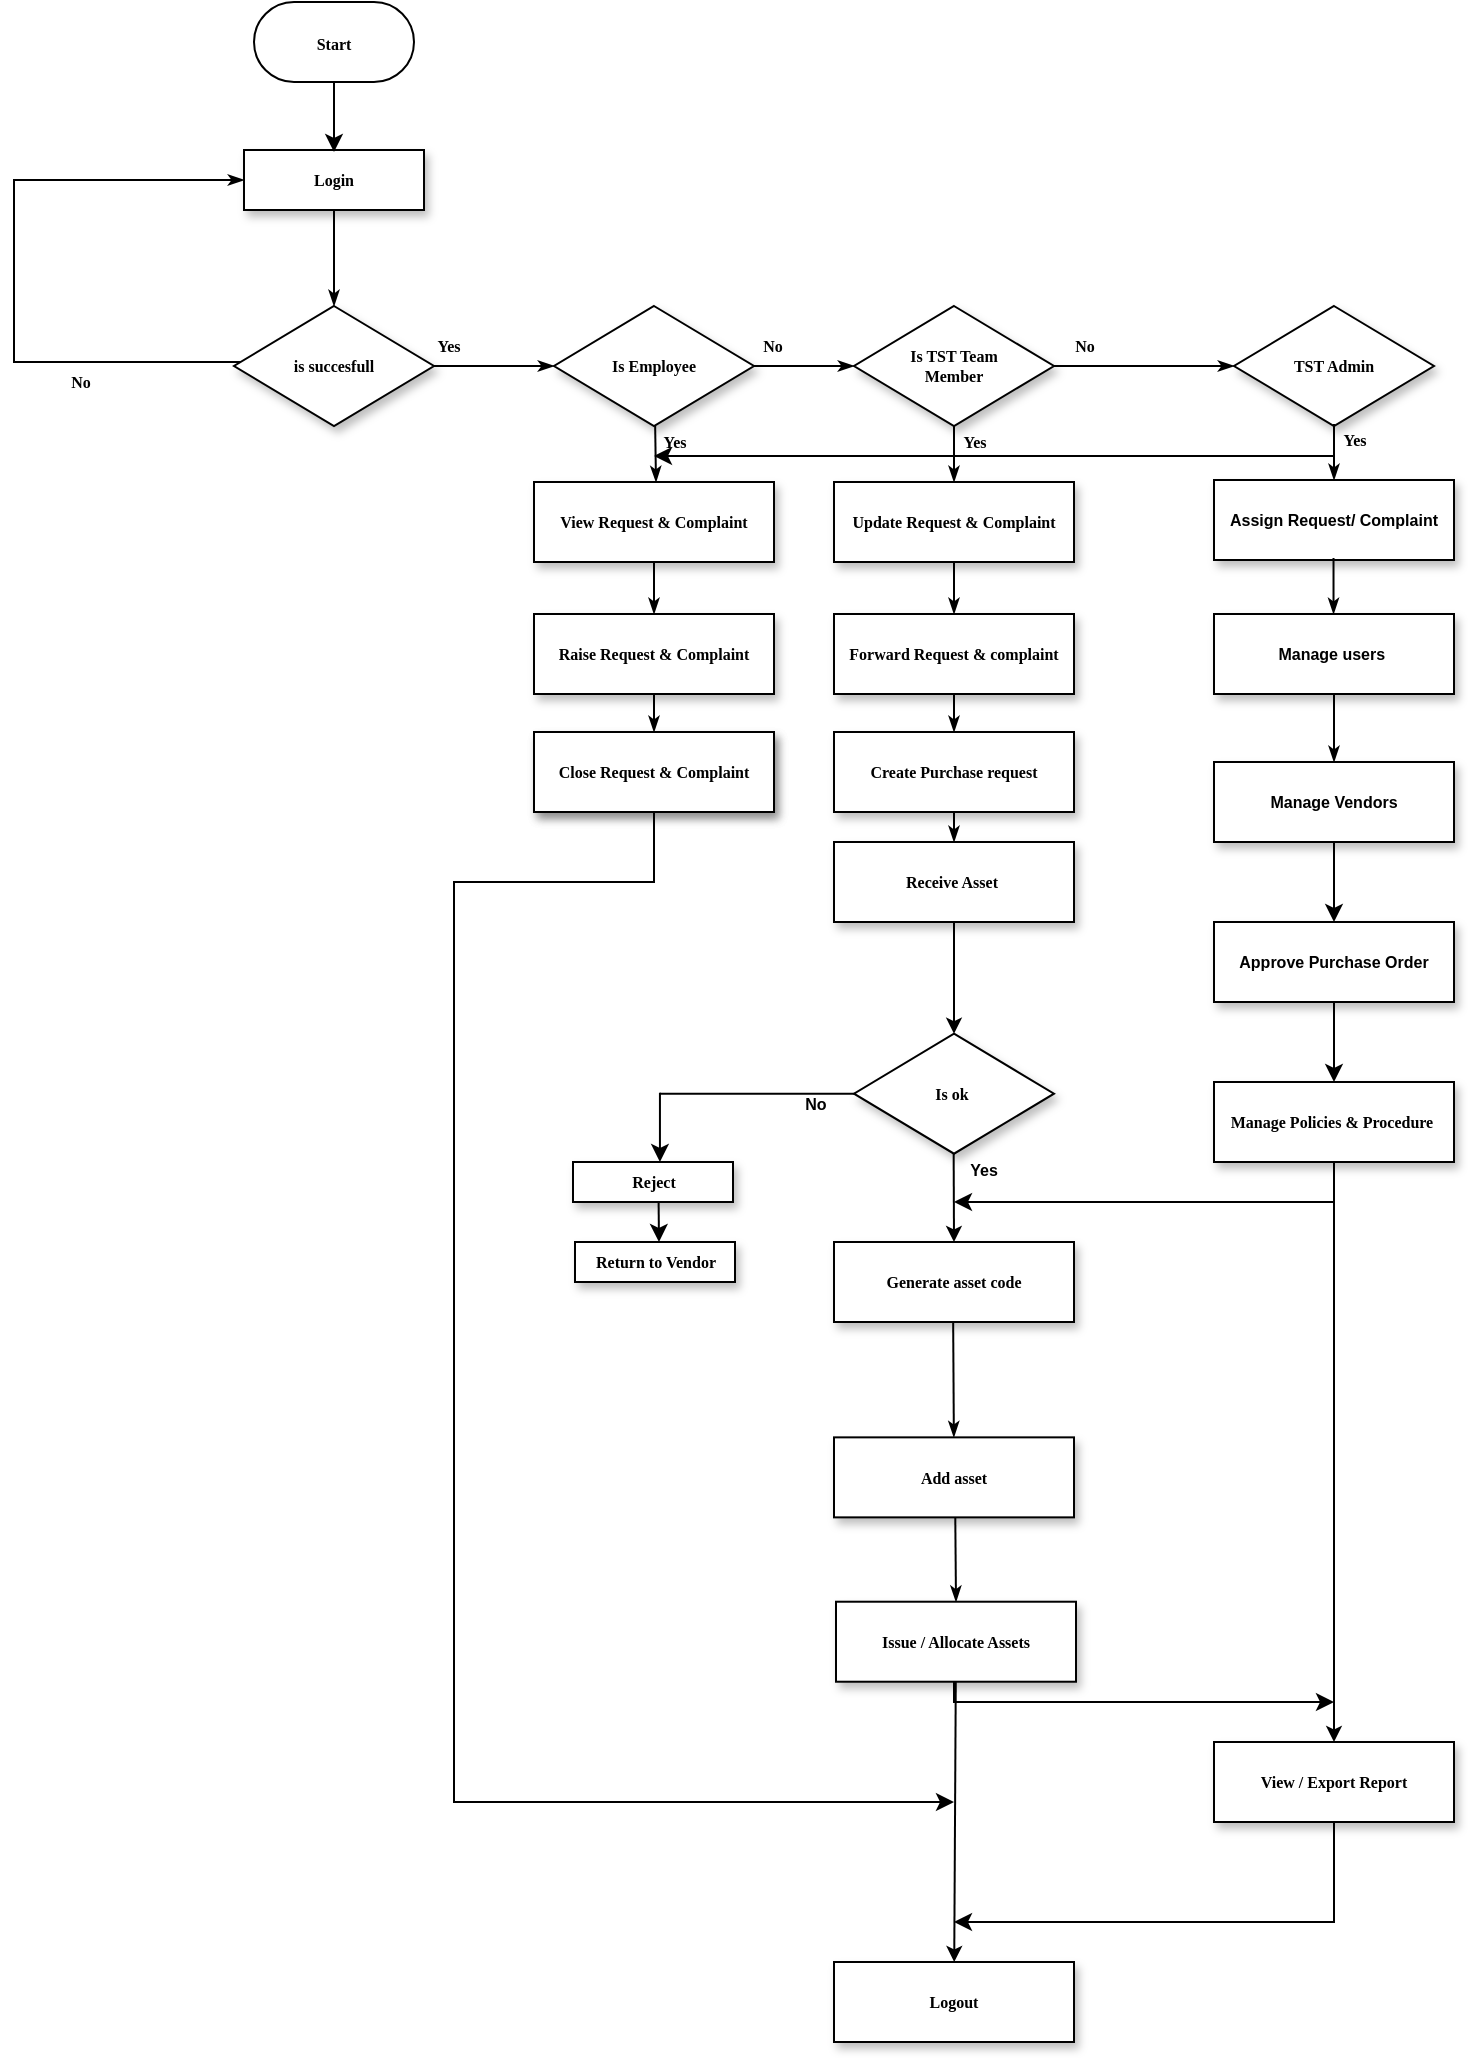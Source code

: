 <mxfile version="12.8.2" type="device"><diagram name="Page-1" id="edf60f1a-56cd-e834-aa8a-f176f3a09ee4"><mxGraphModel dx="868" dy="450" grid="1" gridSize="10" guides="1" tooltips="1" connect="1" arrows="1" fold="1" page="1" pageScale="1" pageWidth="1100" pageHeight="850" background="#ffffff" math="0" shadow="0"><root><mxCell id="0"/><mxCell id="1" parent="0"/><mxCell id="60e70716793133e9-31" style="edgeStyle=orthogonalEdgeStyle;rounded=0;html=1;labelBackgroundColor=none;startSize=5;endArrow=classicThin;endFill=1;endSize=5;jettySize=auto;orthogonalLoop=1;strokeWidth=1;fontFamily=Verdana;fontSize=8;exitX=0.5;exitY=1;exitDx=0;exitDy=0;fontStyle=1" parent="1" source="_TvhcEAhO42y-ZYUrxhq-2" target="60e70716793133e9-5" edge="1"><mxGeometry relative="1" as="geometry"><mxPoint x="160" y="180" as="sourcePoint"/><Array as="points"/></mxGeometry></mxCell><mxCell id="60e70716793133e9-33" value="Yes" style="edgeStyle=orthogonalEdgeStyle;rounded=0;html=1;labelBackgroundColor=none;startSize=5;endArrow=classicThin;endFill=1;endSize=5;jettySize=auto;orthogonalLoop=1;strokeWidth=1;fontFamily=Verdana;fontSize=8;fontStyle=1" parent="1" source="60e70716793133e9-5" target="60e70716793133e9-7" edge="1"><mxGeometry x="-0.778" y="10" relative="1" as="geometry"><mxPoint as="offset"/></mxGeometry></mxCell><mxCell id="60e70716793133e9-37" value="No" style="edgeStyle=orthogonalEdgeStyle;rounded=0;html=1;labelBackgroundColor=none;startSize=5;endArrow=classicThin;endFill=1;endSize=5;jettySize=auto;orthogonalLoop=1;strokeWidth=1;fontFamily=Verdana;fontSize=8;entryX=0;entryY=0.5;entryDx=0;entryDy=0;fontStyle=1" parent="1" source="60e70716793133e9-5" target="_TvhcEAhO42y-ZYUrxhq-2" edge="1"><mxGeometry x="-0.5" y="10" relative="1" as="geometry"><mxPoint as="offset"/><mxPoint x="60" y="140" as="targetPoint"/><Array as="points"><mxPoint x="90" y="220"/><mxPoint x="90" y="129"/></Array></mxGeometry></mxCell><mxCell id="60e70716793133e9-5" value="is succesfull" style="rhombus;whiteSpace=wrap;html=1;rounded=0;shadow=1;labelBackgroundColor=none;strokeWidth=1;fontFamily=Verdana;fontSize=8;align=center;fontStyle=1" parent="1" vertex="1"><mxGeometry x="200" y="192" width="100" height="60" as="geometry"/></mxCell><mxCell id="60e70716793133e9-34" value="No" style="edgeStyle=orthogonalEdgeStyle;rounded=0;html=1;labelBackgroundColor=none;startSize=5;endArrow=classicThin;endFill=1;endSize=5;jettySize=auto;orthogonalLoop=1;strokeWidth=1;fontFamily=Verdana;fontSize=8;entryX=0;entryY=0.5;entryDx=0;entryDy=0;fontStyle=1" parent="1" source="60e70716793133e9-7" target="_TvhcEAhO42y-ZYUrxhq-5" edge="1"><mxGeometry x="-0.667" y="10" relative="1" as="geometry"><mxPoint as="offset"/><mxPoint x="620" y="250" as="targetPoint"/></mxGeometry></mxCell><mxCell id="60e70716793133e9-35" value="Yes" style="rounded=0;html=1;labelBackgroundColor=none;startSize=5;endArrow=classicThin;endFill=1;endSize=5;jettySize=auto;orthogonalLoop=1;strokeWidth=1;fontFamily=Verdana;fontSize=8;fontStyle=1" parent="1" edge="1"><mxGeometry x="-0.419" y="9" relative="1" as="geometry"><mxPoint x="411" y="280" as="targetPoint"/><mxPoint as="offset"/><mxPoint x="410.58" y="252" as="sourcePoint"/></mxGeometry></mxCell><mxCell id="60e70716793133e9-7" value="Is Employee" style="rhombus;whiteSpace=wrap;html=1;rounded=0;shadow=1;labelBackgroundColor=none;strokeWidth=1;fontFamily=Verdana;fontSize=8;align=center;fontStyle=1" parent="1" vertex="1"><mxGeometry x="360" y="192" width="100" height="60" as="geometry"/></mxCell><mxCell id="60e70716793133e9-39" style="edgeStyle=orthogonalEdgeStyle;rounded=0;html=1;labelBackgroundColor=none;startSize=5;endArrow=classicThin;endFill=1;endSize=5;jettySize=auto;orthogonalLoop=1;strokeWidth=1;fontFamily=Verdana;fontSize=8;fontStyle=1" parent="1" source="60e70716793133e9-10" target="60e70716793133e9-12" edge="1"><mxGeometry relative="1" as="geometry"/></mxCell><mxCell id="60e70716793133e9-10" value="View Request &amp;amp; Complaint" style="whiteSpace=wrap;html=1;rounded=0;shadow=1;labelBackgroundColor=none;strokeWidth=1;fontFamily=Verdana;fontSize=8;align=center;fontStyle=1" parent="1" vertex="1"><mxGeometry x="350" y="280" width="120" height="40" as="geometry"/></mxCell><mxCell id="60e70716793133e9-40" style="rounded=0;html=1;labelBackgroundColor=none;startSize=5;endArrow=classicThin;endFill=1;endSize=5;jettySize=auto;orthogonalLoop=1;strokeWidth=1;fontFamily=Verdana;fontSize=8;fontStyle=1" parent="1" source="60e70716793133e9-12" target="_TvhcEAhO42y-ZYUrxhq-19" edge="1"><mxGeometry relative="1" as="geometry"/></mxCell><mxCell id="60e70716793133e9-12" value="Raise Request &amp;amp; Complaint" style="whiteSpace=wrap;html=1;rounded=0;shadow=1;labelBackgroundColor=none;strokeWidth=1;fontFamily=Verdana;fontSize=8;align=center;spacing=6;fontStyle=1" parent="1" vertex="1"><mxGeometry x="350" y="346" width="120" height="40" as="geometry"/></mxCell><mxCell id="_TvhcEAhO42y-ZYUrxhq-2" value="Login" style="rounded=0;whiteSpace=wrap;html=1;shadow=1;labelBackgroundColor=none;strokeWidth=1;fontFamily=Verdana;fontSize=8;align=center;fontStyle=1" parent="1" vertex="1"><mxGeometry x="205" y="114" width="90" height="30" as="geometry"/></mxCell><mxCell id="_TvhcEAhO42y-ZYUrxhq-3" value="" style="endArrow=classic;html=1;fontStyle=1" parent="1" source="_TvhcEAhO42y-ZYUrxhq-1" edge="1"><mxGeometry width="50" height="50" relative="1" as="geometry"><mxPoint x="240" y="100" as="sourcePoint"/><mxPoint x="290" y="50" as="targetPoint"/></mxGeometry></mxCell><mxCell id="_TvhcEAhO42y-ZYUrxhq-1" value="&lt;font face=&quot;Verdana&quot;&gt;&lt;span style=&quot;font-size: 8px&quot;&gt;Start&lt;/span&gt;&lt;/font&gt;" style="rounded=1;whiteSpace=wrap;html=1;arcSize=50;fontStyle=1" parent="1" vertex="1"><mxGeometry x="210" y="40" width="80" height="40" as="geometry"/></mxCell><mxCell id="_TvhcEAhO42y-ZYUrxhq-4" value="" style="endArrow=classic;html=1;exitX=0.5;exitY=1;exitDx=0;exitDy=0;fontStyle=1" parent="1" source="_TvhcEAhO42y-ZYUrxhq-1" edge="1"><mxGeometry width="50" height="50" relative="1" as="geometry"><mxPoint x="250" y="85" as="sourcePoint"/><mxPoint x="250" y="115" as="targetPoint"/><Array as="points"><mxPoint x="250" y="115"/><mxPoint x="250" y="105"/></Array></mxGeometry></mxCell><mxCell id="_TvhcEAhO42y-ZYUrxhq-5" value="Is TST Team &lt;br&gt;Member" style="rhombus;whiteSpace=wrap;html=1;rounded=0;shadow=1;labelBackgroundColor=none;strokeWidth=1;fontFamily=Verdana;fontSize=8;align=center;fontStyle=1" parent="1" vertex="1"><mxGeometry x="510" y="192" width="100" height="60" as="geometry"/></mxCell><mxCell id="_TvhcEAhO42y-ZYUrxhq-8" value="TST Admin" style="rhombus;whiteSpace=wrap;html=1;rounded=0;shadow=1;labelBackgroundColor=none;strokeWidth=1;fontFamily=Verdana;fontSize=8;align=center;fontStyle=1" parent="1" vertex="1"><mxGeometry x="700" y="192" width="100" height="60" as="geometry"/></mxCell><mxCell id="_TvhcEAhO42y-ZYUrxhq-9" value="No" style="rounded=0;html=1;labelBackgroundColor=none;startSize=5;endArrow=classicThin;endFill=1;endSize=5;jettySize=auto;orthogonalLoop=1;strokeWidth=1;fontFamily=Verdana;fontSize=8;entryX=0;entryY=0.5;entryDx=0;entryDy=0;fontStyle=1" parent="1" target="_TvhcEAhO42y-ZYUrxhq-8" edge="1"><mxGeometry x="-0.667" y="10" relative="1" as="geometry"><mxPoint as="offset"/><mxPoint x="610" y="222" as="sourcePoint"/><mxPoint x="643" y="222" as="targetPoint"/></mxGeometry></mxCell><mxCell id="_TvhcEAhO42y-ZYUrxhq-36" value="" style="edgeStyle=none;rounded=0;orthogonalLoop=1;jettySize=auto;html=1;exitX=0.5;exitY=1;exitDx=0;exitDy=0;fontStyle=1" parent="1" edge="1"><mxGeometry relative="1" as="geometry"><mxPoint x="410" y="445" as="sourcePoint"/><mxPoint x="560" y="940" as="targetPoint"/><Array as="points"><mxPoint x="410" y="480"/><mxPoint x="310" y="480"/><mxPoint x="310" y="720"/><mxPoint x="310" y="940"/></Array></mxGeometry></mxCell><mxCell id="_TvhcEAhO42y-ZYUrxhq-19" value="Raise Request &amp;amp; Complaint" style="whiteSpace=wrap;html=1;rounded=0;shadow=1;labelBackgroundColor=none;strokeWidth=1;fontFamily=Verdana;fontSize=8;align=center;spacing=6;fontStyle=1" parent="1" vertex="1"><mxGeometry x="350" y="405" width="120" height="40" as="geometry"/></mxCell><mxCell id="_TvhcEAhO42y-ZYUrxhq-37" value="Close Request &amp;amp; Complaint" style="whiteSpace=wrap;html=1;rounded=0;shadow=1;labelBackgroundColor=none;strokeWidth=1;fontFamily=Verdana;fontSize=8;align=center;spacing=6;fontStyle=1" parent="1" vertex="1"><mxGeometry x="350" y="405" width="120" height="40" as="geometry"/></mxCell><mxCell id="_TvhcEAhO42y-ZYUrxhq-44" value="Update Request &amp;amp; Complaint" style="whiteSpace=wrap;html=1;rounded=0;shadow=1;labelBackgroundColor=none;strokeWidth=1;fontFamily=Verdana;fontSize=8;align=center;fontStyle=1" parent="1" vertex="1"><mxGeometry x="500" y="280" width="120" height="40" as="geometry"/></mxCell><mxCell id="_TvhcEAhO42y-ZYUrxhq-45" value="Forward Request &amp;amp; complaint" style="whiteSpace=wrap;html=1;rounded=0;shadow=1;labelBackgroundColor=none;strokeWidth=1;fontFamily=Verdana;fontSize=8;align=center;spacing=6;fontStyle=1" parent="1" vertex="1"><mxGeometry x="500" y="346" width="120" height="40" as="geometry"/></mxCell><mxCell id="_TvhcEAhO42y-ZYUrxhq-46" value="&lt;span style=&quot;white-space: normal&quot;&gt;Create Purchase request&lt;/span&gt;" style="whiteSpace=wrap;html=1;rounded=0;shadow=1;labelBackgroundColor=none;strokeWidth=1;fontFamily=Verdana;fontSize=8;align=center;spacing=6;fontStyle=1" parent="1" vertex="1"><mxGeometry x="500" y="405" width="120" height="40" as="geometry"/></mxCell><mxCell id="_TvhcEAhO42y-ZYUrxhq-52" value="Yes" style="rounded=0;html=1;labelBackgroundColor=none;startSize=5;endArrow=classicThin;endFill=1;endSize=5;jettySize=auto;orthogonalLoop=1;strokeWidth=1;fontFamily=Verdana;fontSize=8;exitX=0.5;exitY=1;exitDx=0;exitDy=0;fontStyle=1" parent="1" source="_TvhcEAhO42y-ZYUrxhq-5" target="_TvhcEAhO42y-ZYUrxhq-44" edge="1"><mxGeometry x="-0.429" y="10" relative="1" as="geometry"><mxPoint x="421" y="290" as="targetPoint"/><mxPoint as="offset"/><mxPoint x="420.58" y="262" as="sourcePoint"/></mxGeometry></mxCell><mxCell id="_TvhcEAhO42y-ZYUrxhq-53" style="rounded=0;html=1;labelBackgroundColor=none;startSize=5;endArrow=classicThin;endFill=1;endSize=5;jettySize=auto;orthogonalLoop=1;strokeWidth=1;fontFamily=Verdana;fontSize=8;exitX=0.5;exitY=1;exitDx=0;exitDy=0;fontStyle=1" parent="1" source="_TvhcEAhO42y-ZYUrxhq-44" target="_TvhcEAhO42y-ZYUrxhq-45" edge="1"><mxGeometry relative="1" as="geometry"><mxPoint x="420" y="330" as="sourcePoint"/><mxPoint x="420" y="356" as="targetPoint"/></mxGeometry></mxCell><mxCell id="_TvhcEAhO42y-ZYUrxhq-54" style="rounded=0;html=1;labelBackgroundColor=none;startSize=5;endArrow=classicThin;endFill=1;endSize=5;jettySize=auto;orthogonalLoop=1;strokeWidth=1;fontFamily=Verdana;fontSize=8;exitX=0.5;exitY=1;exitDx=0;exitDy=0;fontStyle=1" parent="1" source="_TvhcEAhO42y-ZYUrxhq-45" edge="1"><mxGeometry relative="1" as="geometry"><mxPoint x="560" y="390" as="sourcePoint"/><mxPoint x="560" y="405" as="targetPoint"/></mxGeometry></mxCell><mxCell id="_TvhcEAhO42y-ZYUrxhq-55" style="rounded=0;html=1;labelBackgroundColor=none;startSize=5;endArrow=classicThin;endFill=1;endSize=5;jettySize=auto;orthogonalLoop=1;strokeWidth=1;fontFamily=Verdana;fontSize=8;exitX=0.5;exitY=1;exitDx=0;exitDy=0;entryX=0.5;entryY=0;entryDx=0;entryDy=0;fontStyle=1" parent="1" source="_TvhcEAhO42y-ZYUrxhq-46" edge="1"><mxGeometry relative="1" as="geometry"><mxPoint x="570" y="396" as="sourcePoint"/><mxPoint x="560" y="460" as="targetPoint"/></mxGeometry></mxCell><mxCell id="_TvhcEAhO42y-ZYUrxhq-58" value="Receive Asset&amp;nbsp;" style="whiteSpace=wrap;html=1;rounded=0;shadow=1;labelBackgroundColor=none;strokeWidth=1;fontFamily=Verdana;fontSize=8;align=center;spacing=6;fontStyle=1" parent="1" vertex="1"><mxGeometry x="500" y="460" width="120" height="40" as="geometry"/></mxCell><mxCell id="_TvhcEAhO42y-ZYUrxhq-74" value="Is ok&amp;nbsp;" style="rhombus;whiteSpace=wrap;html=1;rounded=0;shadow=1;labelBackgroundColor=none;strokeWidth=1;fontFamily=Verdana;fontSize=8;align=center;fontStyle=1" parent="1" vertex="1"><mxGeometry x="510" y="555.86" width="100" height="60" as="geometry"/></mxCell><mxCell id="_TvhcEAhO42y-ZYUrxhq-78" value="Generate asset code" style="whiteSpace=wrap;html=1;rounded=0;shadow=1;labelBackgroundColor=none;strokeWidth=1;fontFamily=Verdana;fontSize=8;align=center;spacing=6;fontStyle=1" parent="1" vertex="1"><mxGeometry x="500" y="660" width="120" height="40" as="geometry"/></mxCell><mxCell id="_TvhcEAhO42y-ZYUrxhq-79" value="&lt;font style=&quot;font-size: 8px&quot;&gt;Yes&lt;/font&gt;" style="text;html=1;strokeColor=none;fillColor=none;align=center;verticalAlign=middle;whiteSpace=wrap;rounded=0;fontStyle=1" parent="1" vertex="1"><mxGeometry x="555" y="613" width="40" height="20" as="geometry"/></mxCell><mxCell id="_TvhcEAhO42y-ZYUrxhq-82" value="&lt;font style=&quot;font-size: 8px&quot;&gt;No&lt;/font&gt;" style="text;html=1;strokeColor=none;fillColor=none;align=center;verticalAlign=middle;whiteSpace=wrap;rounded=0;fontStyle=1" parent="1" vertex="1"><mxGeometry x="471" y="580" width="40" height="20" as="geometry"/></mxCell><mxCell id="_TvhcEAhO42y-ZYUrxhq-83" value="Reject" style="whiteSpace=wrap;html=1;rounded=0;shadow=1;labelBackgroundColor=none;strokeWidth=1;fontFamily=Verdana;fontSize=8;align=center;spacing=6;fontStyle=1" parent="1" vertex="1"><mxGeometry x="369.5" y="620" width="80" height="20" as="geometry"/></mxCell><mxCell id="_TvhcEAhO42y-ZYUrxhq-84" value="Return to Vendor" style="whiteSpace=wrap;html=1;rounded=0;shadow=1;labelBackgroundColor=none;strokeWidth=1;fontFamily=Verdana;fontSize=8;align=center;spacing=6;fontStyle=1" parent="1" vertex="1"><mxGeometry x="370.5" y="660" width="80" height="20" as="geometry"/></mxCell><mxCell id="_TvhcEAhO42y-ZYUrxhq-86" value="" style="endArrow=classic;html=1;fontStyle=1" parent="1" edge="1"><mxGeometry width="50" height="50" relative="1" as="geometry"><mxPoint x="412.968" y="585.36" as="sourcePoint"/><mxPoint x="412.968" y="620" as="targetPoint"/></mxGeometry></mxCell><mxCell id="_TvhcEAhO42y-ZYUrxhq-87" value="" style="endArrow=classic;html=1;exitX=0.146;exitY=-0.007;exitDx=0;exitDy=0;exitPerimeter=0;fontStyle=1" parent="1" edge="1"><mxGeometry width="50" height="50" relative="1" as="geometry"><mxPoint x="412.3" y="639.86" as="sourcePoint"/><mxPoint x="412.5" y="660" as="targetPoint"/></mxGeometry></mxCell><mxCell id="_TvhcEAhO42y-ZYUrxhq-88" style="rounded=0;html=1;labelBackgroundColor=none;startSize=5;endArrow=classicThin;endFill=1;endSize=5;jettySize=auto;orthogonalLoop=1;strokeWidth=1;fontFamily=Verdana;fontSize=8;entryX=0.5;entryY=0;entryDx=0;entryDy=0;exitX=0.497;exitY=1.003;exitDx=0;exitDy=0;exitPerimeter=0;fontStyle=1" parent="1" edge="1"><mxGeometry relative="1" as="geometry"><mxPoint x="559.58" y="700" as="sourcePoint"/><mxPoint x="559.94" y="757.56" as="targetPoint"/></mxGeometry></mxCell><mxCell id="_TvhcEAhO42y-ZYUrxhq-89" value="&lt;p class=&quot;MsoNormal&quot; align=&quot;center&quot;&gt;Add asset&lt;/p&gt;" style="whiteSpace=wrap;html=1;rounded=0;shadow=1;labelBackgroundColor=none;strokeWidth=1;fontFamily=Verdana;fontSize=8;align=center;spacing=6;fontStyle=1" parent="1" vertex="1"><mxGeometry x="500" y="757.68" width="120" height="40" as="geometry"/></mxCell><mxCell id="_TvhcEAhO42y-ZYUrxhq-105" value="Yes" style="rounded=0;html=1;labelBackgroundColor=none;startSize=5;endArrow=classicThin;endFill=1;endSize=5;jettySize=auto;orthogonalLoop=1;strokeWidth=1;fontFamily=Verdana;fontSize=8;exitX=0.5;exitY=1;exitDx=0;exitDy=0;fontStyle=1" parent="1" edge="1"><mxGeometry x="-0.429" y="10" relative="1" as="geometry"><mxPoint x="750" y="279" as="targetPoint"/><mxPoint as="offset"/><mxPoint x="750" y="251" as="sourcePoint"/></mxGeometry></mxCell><mxCell id="_TvhcEAhO42y-ZYUrxhq-106" value="&lt;span style=&quot;font-family: &amp;quot;arial unicode ms&amp;quot; , sans-serif&quot;&gt;Assign Request/ Complaint&lt;/span&gt;" style="whiteSpace=wrap;html=1;rounded=0;shadow=1;labelBackgroundColor=none;strokeWidth=1;fontFamily=Verdana;fontSize=8;align=center;fontStyle=1" parent="1" vertex="1"><mxGeometry x="690" y="279" width="120" height="40" as="geometry"/></mxCell><mxCell id="_TvhcEAhO42y-ZYUrxhq-107" value="&lt;p class=&quot;MsoNormal&quot; align=&quot;center&quot;&gt;&lt;span style=&quot;font-family: &amp;quot;arial unicode ms&amp;quot; , sans-serif&quot;&gt;Manage users&amp;nbsp;&lt;/span&gt;&lt;br&gt;&lt;/p&gt;" style="whiteSpace=wrap;html=1;rounded=0;shadow=1;labelBackgroundColor=none;strokeWidth=1;fontFamily=Verdana;fontSize=8;align=center;fontStyle=1" parent="1" vertex="1"><mxGeometry x="690" y="346" width="120" height="40" as="geometry"/></mxCell><mxCell id="IVy723JdRwWpR-6EILkd-4" style="rounded=0;html=1;labelBackgroundColor=none;startSize=5;endArrow=classicThin;endFill=1;endSize=5;jettySize=auto;orthogonalLoop=1;strokeWidth=1;fontFamily=Verdana;fontSize=8;entryX=0.5;entryY=0;entryDx=0;entryDy=0;exitX=0.5;exitY=1;exitDx=0;exitDy=0;fontStyle=1" parent="1" edge="1" target="IVy723JdRwWpR-6EILkd-6" source="_TvhcEAhO42y-ZYUrxhq-107"><mxGeometry relative="1" as="geometry"><mxPoint x="750" y="410" as="sourcePoint"/><mxPoint x="749.88" y="429.12" as="targetPoint"/></mxGeometry></mxCell><mxCell id="IVy723JdRwWpR-6EILkd-5" value="" style="edgeStyle=orthogonalEdgeStyle;rounded=0;orthogonalLoop=1;jettySize=auto;html=1;fontStyle=1" parent="1" source="IVy723JdRwWpR-6EILkd-6" target="IVy723JdRwWpR-6EILkd-8" edge="1"><mxGeometry relative="1" as="geometry"/></mxCell><mxCell id="IVy723JdRwWpR-6EILkd-6" value="&lt;span style=&quot;font-family: &amp;quot;arial unicode ms&amp;quot; , sans-serif&quot;&gt;Manage Vendors&lt;br&gt;&lt;/span&gt;" style="whiteSpace=wrap;html=1;rounded=0;shadow=1;labelBackgroundColor=none;strokeWidth=1;fontFamily=Verdana;fontSize=8;align=center;spacing=6;fontStyle=1" parent="1" vertex="1"><mxGeometry x="690" y="420.0" width="120" height="40" as="geometry"/></mxCell><mxCell id="IVy723JdRwWpR-6EILkd-7" value="" style="edgeStyle=orthogonalEdgeStyle;rounded=0;orthogonalLoop=1;jettySize=auto;html=1;fontStyle=1" parent="1" source="IVy723JdRwWpR-6EILkd-8" target="IVy723JdRwWpR-6EILkd-9" edge="1"><mxGeometry relative="1" as="geometry"/></mxCell><mxCell id="IVy723JdRwWpR-6EILkd-8" value="&lt;span style=&quot;font-family: &amp;quot;arial unicode ms&amp;quot; , sans-serif&quot;&gt;Approve Purchase Order&lt;/span&gt;&lt;span style=&quot;font-family: &amp;quot;arial unicode ms&amp;quot; , sans-serif&quot;&gt;&lt;br&gt;&lt;/span&gt;" style="whiteSpace=wrap;html=1;rounded=0;shadow=1;labelBackgroundColor=none;strokeWidth=1;fontFamily=Verdana;fontSize=8;align=center;spacing=6;fontStyle=1" parent="1" vertex="1"><mxGeometry x="690" y="500" width="120" height="40" as="geometry"/></mxCell><mxCell id="UbqLA-J1k9-urneZbveF-14" value="" style="rounded=0;orthogonalLoop=1;jettySize=auto;html=1;startSize=5;endArrow=classic;endFill=1;endSize=5;entryX=0.5;entryY=0;entryDx=0;entryDy=0;fontStyle=1" edge="1" parent="1" source="IVy723JdRwWpR-6EILkd-9" target="UbqLA-J1k9-urneZbveF-13"><mxGeometry relative="1" as="geometry"><mxPoint x="750" y="650" as="targetPoint"/></mxGeometry></mxCell><mxCell id="IVy723JdRwWpR-6EILkd-9" value="Manage Policies &amp;amp; Procedure&amp;nbsp;" style="whiteSpace=wrap;html=1;rounded=0;shadow=1;labelBackgroundColor=none;strokeWidth=1;fontFamily=Verdana;fontSize=8;align=center;spacing=6;fontStyle=1" parent="1" vertex="1"><mxGeometry x="690" y="580" width="120" height="40" as="geometry"/></mxCell><mxCell id="UbqLA-J1k9-urneZbveF-13" value="&lt;p class=&quot;MsoNormal&quot; align=&quot;center&quot;&gt;View / Export Report&lt;br&gt;&lt;/p&gt;" style="whiteSpace=wrap;html=1;rounded=0;shadow=1;labelBackgroundColor=none;strokeWidth=1;fontFamily=Verdana;fontSize=8;align=center;spacing=6;fontStyle=1" vertex="1" parent="1"><mxGeometry x="690" y="910" width="120" height="40" as="geometry"/></mxCell><mxCell id="IVy723JdRwWpR-6EILkd-11" value="" style="line;strokeWidth=1;html=1;perimeter=backbonePerimeter;points=[];outlineConnect=0;rotation=-180;fontStyle=1" parent="1" vertex="1"><mxGeometry x="413" y="580.86" width="98" height="10" as="geometry"/></mxCell><mxCell id="IVy723JdRwWpR-6EILkd-12" style="rounded=0;html=1;labelBackgroundColor=none;startSize=5;endArrow=classicThin;endFill=1;endSize=5;jettySize=auto;orthogonalLoop=1;strokeWidth=1;fontFamily=Verdana;fontSize=8;entryX=0.5;entryY=0;entryDx=0;entryDy=0;exitX=0.497;exitY=1.003;exitDx=0;exitDy=0;exitPerimeter=0;fontStyle=1" parent="1" target="IVy723JdRwWpR-6EILkd-13" edge="1"><mxGeometry relative="1" as="geometry"><mxPoint x="560.64" y="797.68" as="sourcePoint"/><mxPoint x="560.88" y="810.8" as="targetPoint"/></mxGeometry></mxCell><mxCell id="UbqLA-J1k9-urneZbveF-24" value="" style="edgeStyle=none;rounded=0;orthogonalLoop=1;jettySize=auto;html=1;startSize=5;endArrow=classic;endFill=1;endSize=5;fontStyle=1" edge="1" parent="1" source="IVy723JdRwWpR-6EILkd-13" target="UbqLA-J1k9-urneZbveF-23"><mxGeometry relative="1" as="geometry"/></mxCell><mxCell id="IVy723JdRwWpR-6EILkd-13" value="&lt;p class=&quot;MsoNormal&quot; align=&quot;center&quot;&gt;Issue / Allocate Assets&lt;/p&gt;" style="whiteSpace=wrap;html=1;rounded=0;shadow=1;labelBackgroundColor=none;strokeWidth=1;fontFamily=Verdana;fontSize=8;align=center;spacing=6;fontStyle=1" parent="1" vertex="1"><mxGeometry x="501" y="839.86" width="120" height="40" as="geometry"/></mxCell><mxCell id="UbqLA-J1k9-urneZbveF-23" value="&lt;p class=&quot;MsoNormal&quot; align=&quot;center&quot;&gt;Logout&lt;/p&gt;" style="whiteSpace=wrap;html=1;rounded=0;shadow=1;labelBackgroundColor=none;strokeWidth=1;fontFamily=Verdana;fontSize=8;align=center;spacing=6;fontStyle=1" vertex="1" parent="1"><mxGeometry x="500" y="1020" width="120" height="40" as="geometry"/></mxCell><mxCell id="UbqLA-J1k9-urneZbveF-2" value="" style="endArrow=classic;html=1;exitX=0.5;exitY=1;exitDx=0;exitDy=0;entryX=0.5;entryY=0;entryDx=0;entryDy=0;endSize=5;startSize=5;fontStyle=1" edge="1" parent="1" source="_TvhcEAhO42y-ZYUrxhq-58" target="_TvhcEAhO42y-ZYUrxhq-74"><mxGeometry width="50" height="50" relative="1" as="geometry"><mxPoint x="550" y="650" as="sourcePoint"/><mxPoint x="600" y="650" as="targetPoint"/></mxGeometry></mxCell><mxCell id="UbqLA-J1k9-urneZbveF-3" value="" style="endArrow=classic;html=1;fontStyle=1" edge="1" parent="1"><mxGeometry width="50" height="50" relative="1" as="geometry"><mxPoint x="750" y="267" as="sourcePoint"/><mxPoint x="410" y="267" as="targetPoint"/></mxGeometry></mxCell><mxCell id="UbqLA-J1k9-urneZbveF-12" value="" style="rounded=0;html=1;labelBackgroundColor=none;startSize=5;endArrow=classicThin;endFill=1;endSize=5;jettySize=auto;orthogonalLoop=1;strokeWidth=1;fontFamily=Verdana;fontSize=8;exitX=0.5;exitY=1;exitDx=0;exitDy=0;fontStyle=1" edge="1" parent="1"><mxGeometry x="-0.429" y="10" relative="1" as="geometry"><mxPoint x="749.76" y="346.0" as="targetPoint"/><mxPoint as="offset"/><mxPoint x="749.76" y="318" as="sourcePoint"/></mxGeometry></mxCell><mxCell id="UbqLA-J1k9-urneZbveF-15" value="" style="endArrow=classic;html=1;endSize=5;startSize=5;entryX=0.5;entryY=0;entryDx=0;entryDy=0;fontStyle=1" edge="1" parent="1" target="_TvhcEAhO42y-ZYUrxhq-78"><mxGeometry width="50" height="50" relative="1" as="geometry"><mxPoint x="559.83" y="615.86" as="sourcePoint"/><mxPoint x="559.83" y="655.86" as="targetPoint"/></mxGeometry></mxCell><mxCell id="UbqLA-J1k9-urneZbveF-20" value="" style="endArrow=classic;html=1;rounded=0;endFill=1;fontStyle=1" edge="1" parent="1"><mxGeometry width="50" height="50" relative="1" as="geometry"><mxPoint x="560" y="879.86" as="sourcePoint"/><mxPoint x="750" y="890" as="targetPoint"/><Array as="points"><mxPoint x="560" y="890"/></Array></mxGeometry></mxCell><mxCell id="UbqLA-J1k9-urneZbveF-25" value="" style="endArrow=classic;html=1;rounded=0;endFill=1;verticalAlign=bottom;exitX=0.5;exitY=1;exitDx=0;exitDy=0;fontStyle=1" edge="1" parent="1" source="UbqLA-J1k9-urneZbveF-13"><mxGeometry width="50" height="50" relative="1" as="geometry"><mxPoint x="590" y="990.0" as="sourcePoint"/><mxPoint x="560" y="1000" as="targetPoint"/><Array as="points"><mxPoint x="750" y="1000"/></Array></mxGeometry></mxCell><mxCell id="UbqLA-J1k9-urneZbveF-26" value="" style="endArrow=classic;html=1;fontStyle=1" edge="1" parent="1"><mxGeometry width="50" height="50" relative="1" as="geometry"><mxPoint x="750" y="640" as="sourcePoint"/><mxPoint x="560" y="640" as="targetPoint"/></mxGeometry></mxCell></root></mxGraphModel></diagram></mxfile>